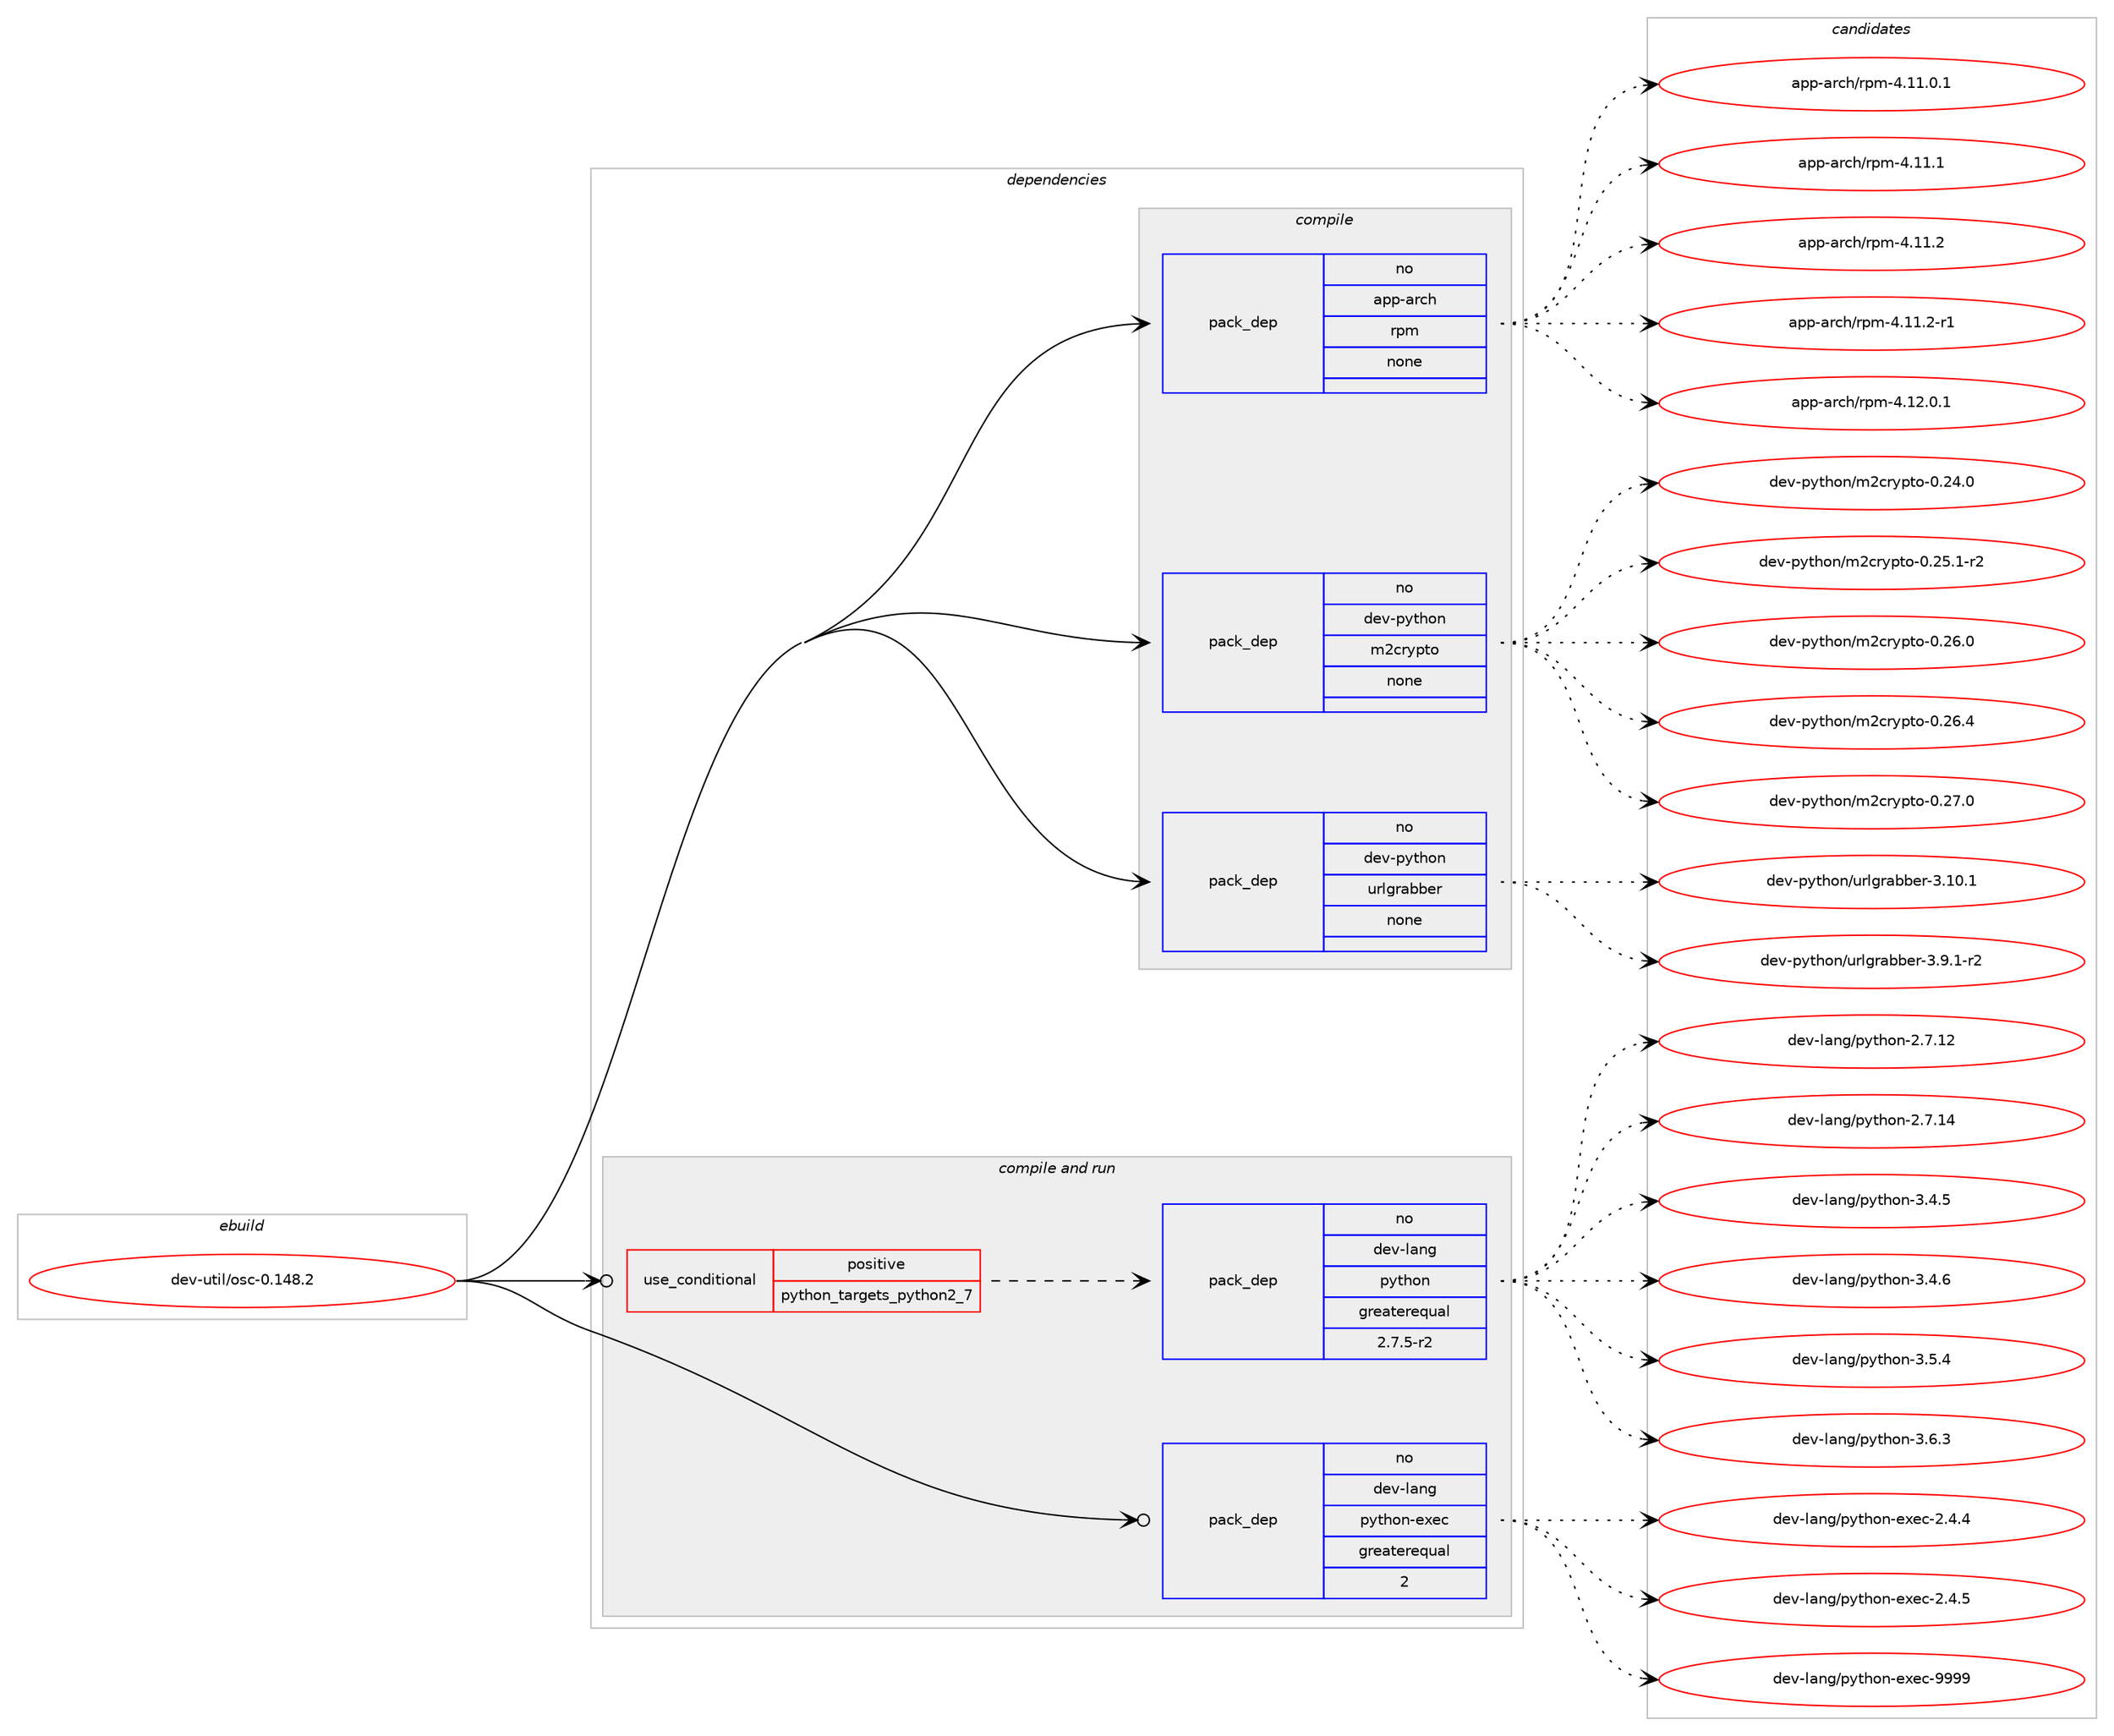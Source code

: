 digraph prolog {

# *************
# Graph options
# *************

newrank=true;
concentrate=true;
compound=true;
graph [rankdir=LR,fontname=Helvetica,fontsize=10,ranksep=1.5];#, ranksep=2.5, nodesep=0.2];
edge  [arrowhead=vee];
node  [fontname=Helvetica,fontsize=10];

# **********
# The ebuild
# **********

subgraph cluster_leftcol {
color=gray;
rank=same;
label=<<i>ebuild</i>>;
id [label="dev-util/osc-0.148.2", color=red, width=4, href="../dev-util/osc-0.148.2.svg"];
}

# ****************
# The dependencies
# ****************

subgraph cluster_midcol {
color=gray;
label=<<i>dependencies</i>>;
subgraph cluster_compile {
fillcolor="#eeeeee";
style=filled;
label=<<i>compile</i>>;
subgraph pack204886 {
dependency287710 [label=<<TABLE BORDER="0" CELLBORDER="1" CELLSPACING="0" CELLPADDING="4" WIDTH="220"><TR><TD ROWSPAN="6" CELLPADDING="30">pack_dep</TD></TR><TR><TD WIDTH="110">no</TD></TR><TR><TD>app-arch</TD></TR><TR><TD>rpm</TD></TR><TR><TD>none</TD></TR><TR><TD></TD></TR></TABLE>>, shape=none, color=blue];
}
id:e -> dependency287710:w [weight=20,style="solid",arrowhead="vee"];
subgraph pack204887 {
dependency287711 [label=<<TABLE BORDER="0" CELLBORDER="1" CELLSPACING="0" CELLPADDING="4" WIDTH="220"><TR><TD ROWSPAN="6" CELLPADDING="30">pack_dep</TD></TR><TR><TD WIDTH="110">no</TD></TR><TR><TD>dev-python</TD></TR><TR><TD>m2crypto</TD></TR><TR><TD>none</TD></TR><TR><TD></TD></TR></TABLE>>, shape=none, color=blue];
}
id:e -> dependency287711:w [weight=20,style="solid",arrowhead="vee"];
subgraph pack204888 {
dependency287712 [label=<<TABLE BORDER="0" CELLBORDER="1" CELLSPACING="0" CELLPADDING="4" WIDTH="220"><TR><TD ROWSPAN="6" CELLPADDING="30">pack_dep</TD></TR><TR><TD WIDTH="110">no</TD></TR><TR><TD>dev-python</TD></TR><TR><TD>urlgrabber</TD></TR><TR><TD>none</TD></TR><TR><TD></TD></TR></TABLE>>, shape=none, color=blue];
}
id:e -> dependency287712:w [weight=20,style="solid",arrowhead="vee"];
}
subgraph cluster_compileandrun {
fillcolor="#eeeeee";
style=filled;
label=<<i>compile and run</i>>;
subgraph cond78552 {
dependency287713 [label=<<TABLE BORDER="0" CELLBORDER="1" CELLSPACING="0" CELLPADDING="4"><TR><TD ROWSPAN="3" CELLPADDING="10">use_conditional</TD></TR><TR><TD>positive</TD></TR><TR><TD>python_targets_python2_7</TD></TR></TABLE>>, shape=none, color=red];
subgraph pack204889 {
dependency287714 [label=<<TABLE BORDER="0" CELLBORDER="1" CELLSPACING="0" CELLPADDING="4" WIDTH="220"><TR><TD ROWSPAN="6" CELLPADDING="30">pack_dep</TD></TR><TR><TD WIDTH="110">no</TD></TR><TR><TD>dev-lang</TD></TR><TR><TD>python</TD></TR><TR><TD>greaterequal</TD></TR><TR><TD>2.7.5-r2</TD></TR></TABLE>>, shape=none, color=blue];
}
dependency287713:e -> dependency287714:w [weight=20,style="dashed",arrowhead="vee"];
}
id:e -> dependency287713:w [weight=20,style="solid",arrowhead="odotvee"];
subgraph pack204890 {
dependency287715 [label=<<TABLE BORDER="0" CELLBORDER="1" CELLSPACING="0" CELLPADDING="4" WIDTH="220"><TR><TD ROWSPAN="6" CELLPADDING="30">pack_dep</TD></TR><TR><TD WIDTH="110">no</TD></TR><TR><TD>dev-lang</TD></TR><TR><TD>python-exec</TD></TR><TR><TD>greaterequal</TD></TR><TR><TD>2</TD></TR></TABLE>>, shape=none, color=blue];
}
id:e -> dependency287715:w [weight=20,style="solid",arrowhead="odotvee"];
}
subgraph cluster_run {
fillcolor="#eeeeee";
style=filled;
label=<<i>run</i>>;
}
}

# **************
# The candidates
# **************

subgraph cluster_choices {
rank=same;
color=gray;
label=<<i>candidates</i>>;

subgraph choice204886 {
color=black;
nodesep=1;
choice9711211245971149910447114112109455246494946484649 [label="app-arch/rpm-4.11.0.1", color=red, width=4,href="../app-arch/rpm-4.11.0.1.svg"];
choice971121124597114991044711411210945524649494649 [label="app-arch/rpm-4.11.1", color=red, width=4,href="../app-arch/rpm-4.11.1.svg"];
choice971121124597114991044711411210945524649494650 [label="app-arch/rpm-4.11.2", color=red, width=4,href="../app-arch/rpm-4.11.2.svg"];
choice9711211245971149910447114112109455246494946504511449 [label="app-arch/rpm-4.11.2-r1", color=red, width=4,href="../app-arch/rpm-4.11.2-r1.svg"];
choice9711211245971149910447114112109455246495046484649 [label="app-arch/rpm-4.12.0.1", color=red, width=4,href="../app-arch/rpm-4.12.0.1.svg"];
dependency287710:e -> choice9711211245971149910447114112109455246494946484649:w [style=dotted,weight="100"];
dependency287710:e -> choice971121124597114991044711411210945524649494649:w [style=dotted,weight="100"];
dependency287710:e -> choice971121124597114991044711411210945524649494650:w [style=dotted,weight="100"];
dependency287710:e -> choice9711211245971149910447114112109455246494946504511449:w [style=dotted,weight="100"];
dependency287710:e -> choice9711211245971149910447114112109455246495046484649:w [style=dotted,weight="100"];
}
subgraph choice204887 {
color=black;
nodesep=1;
choice1001011184511212111610411111047109509911412111211611145484650524648 [label="dev-python/m2crypto-0.24.0", color=red, width=4,href="../dev-python/m2crypto-0.24.0.svg"];
choice10010111845112121116104111110471095099114121112116111454846505346494511450 [label="dev-python/m2crypto-0.25.1-r2", color=red, width=4,href="../dev-python/m2crypto-0.25.1-r2.svg"];
choice1001011184511212111610411111047109509911412111211611145484650544648 [label="dev-python/m2crypto-0.26.0", color=red, width=4,href="../dev-python/m2crypto-0.26.0.svg"];
choice1001011184511212111610411111047109509911412111211611145484650544652 [label="dev-python/m2crypto-0.26.4", color=red, width=4,href="../dev-python/m2crypto-0.26.4.svg"];
choice1001011184511212111610411111047109509911412111211611145484650554648 [label="dev-python/m2crypto-0.27.0", color=red, width=4,href="../dev-python/m2crypto-0.27.0.svg"];
dependency287711:e -> choice1001011184511212111610411111047109509911412111211611145484650524648:w [style=dotted,weight="100"];
dependency287711:e -> choice10010111845112121116104111110471095099114121112116111454846505346494511450:w [style=dotted,weight="100"];
dependency287711:e -> choice1001011184511212111610411111047109509911412111211611145484650544648:w [style=dotted,weight="100"];
dependency287711:e -> choice1001011184511212111610411111047109509911412111211611145484650544652:w [style=dotted,weight="100"];
dependency287711:e -> choice1001011184511212111610411111047109509911412111211611145484650554648:w [style=dotted,weight="100"];
}
subgraph choice204888 {
color=black;
nodesep=1;
choice100101118451121211161041111104711711410810311497989810111445514649484649 [label="dev-python/urlgrabber-3.10.1", color=red, width=4,href="../dev-python/urlgrabber-3.10.1.svg"];
choice10010111845112121116104111110471171141081031149798981011144551465746494511450 [label="dev-python/urlgrabber-3.9.1-r2", color=red, width=4,href="../dev-python/urlgrabber-3.9.1-r2.svg"];
dependency287712:e -> choice100101118451121211161041111104711711410810311497989810111445514649484649:w [style=dotted,weight="100"];
dependency287712:e -> choice10010111845112121116104111110471171141081031149798981011144551465746494511450:w [style=dotted,weight="100"];
}
subgraph choice204889 {
color=black;
nodesep=1;
choice10010111845108971101034711212111610411111045504655464950 [label="dev-lang/python-2.7.12", color=red, width=4,href="../dev-lang/python-2.7.12.svg"];
choice10010111845108971101034711212111610411111045504655464952 [label="dev-lang/python-2.7.14", color=red, width=4,href="../dev-lang/python-2.7.14.svg"];
choice100101118451089711010347112121116104111110455146524653 [label="dev-lang/python-3.4.5", color=red, width=4,href="../dev-lang/python-3.4.5.svg"];
choice100101118451089711010347112121116104111110455146524654 [label="dev-lang/python-3.4.6", color=red, width=4,href="../dev-lang/python-3.4.6.svg"];
choice100101118451089711010347112121116104111110455146534652 [label="dev-lang/python-3.5.4", color=red, width=4,href="../dev-lang/python-3.5.4.svg"];
choice100101118451089711010347112121116104111110455146544651 [label="dev-lang/python-3.6.3", color=red, width=4,href="../dev-lang/python-3.6.3.svg"];
dependency287714:e -> choice10010111845108971101034711212111610411111045504655464950:w [style=dotted,weight="100"];
dependency287714:e -> choice10010111845108971101034711212111610411111045504655464952:w [style=dotted,weight="100"];
dependency287714:e -> choice100101118451089711010347112121116104111110455146524653:w [style=dotted,weight="100"];
dependency287714:e -> choice100101118451089711010347112121116104111110455146524654:w [style=dotted,weight="100"];
dependency287714:e -> choice100101118451089711010347112121116104111110455146534652:w [style=dotted,weight="100"];
dependency287714:e -> choice100101118451089711010347112121116104111110455146544651:w [style=dotted,weight="100"];
}
subgraph choice204890 {
color=black;
nodesep=1;
choice1001011184510897110103471121211161041111104510112010199455046524652 [label="dev-lang/python-exec-2.4.4", color=red, width=4,href="../dev-lang/python-exec-2.4.4.svg"];
choice1001011184510897110103471121211161041111104510112010199455046524653 [label="dev-lang/python-exec-2.4.5", color=red, width=4,href="../dev-lang/python-exec-2.4.5.svg"];
choice10010111845108971101034711212111610411111045101120101994557575757 [label="dev-lang/python-exec-9999", color=red, width=4,href="../dev-lang/python-exec-9999.svg"];
dependency287715:e -> choice1001011184510897110103471121211161041111104510112010199455046524652:w [style=dotted,weight="100"];
dependency287715:e -> choice1001011184510897110103471121211161041111104510112010199455046524653:w [style=dotted,weight="100"];
dependency287715:e -> choice10010111845108971101034711212111610411111045101120101994557575757:w [style=dotted,weight="100"];
}
}

}
